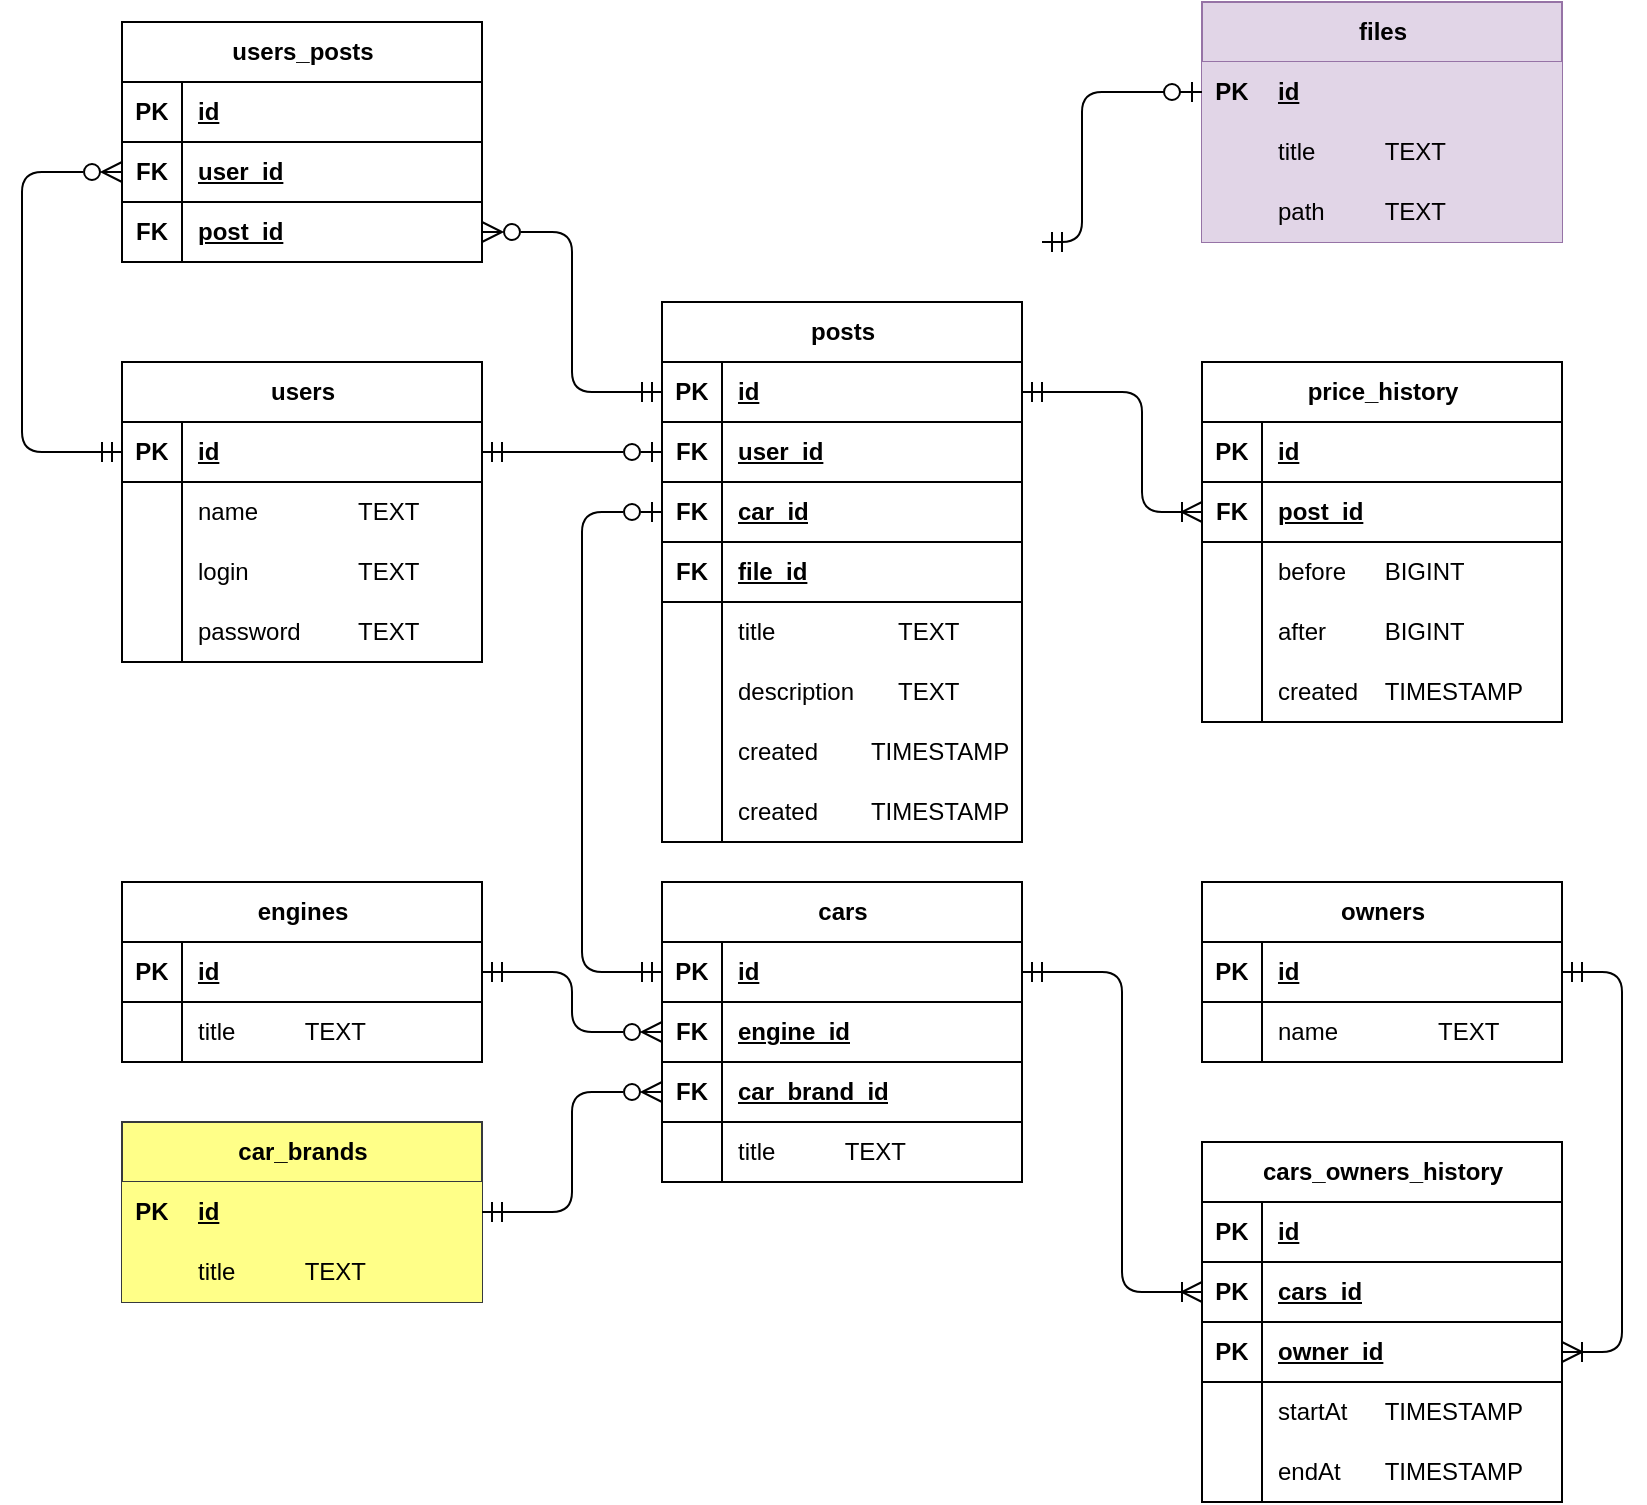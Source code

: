 <mxfile version="26.1.1">
  <diagram name="job4j_cars" id="e56a1550-8fbb-45ad-956c-1786394a9013">
    <mxGraphModel dx="1050" dy="680" grid="1" gridSize="10" guides="1" tooltips="1" connect="1" arrows="1" fold="1" page="1" pageScale="1" pageWidth="1169" pageHeight="827" background="none" math="0" shadow="0">
      <root>
        <mxCell id="0" />
        <mxCell id="1" parent="0" />
        <mxCell id="IY573kv2HtH2P7EDFZgh-59" value="users" style="shape=table;startSize=30;container=1;collapsible=1;childLayout=tableLayout;fixedRows=1;rowLines=0;fontStyle=1;align=center;resizeLast=1;html=1;" parent="1" vertex="1">
          <mxGeometry x="230" y="200" width="180" height="150" as="geometry" />
        </mxCell>
        <mxCell id="IY573kv2HtH2P7EDFZgh-60" value="" style="shape=tableRow;horizontal=0;startSize=0;swimlaneHead=0;swimlaneBody=0;fillColor=none;collapsible=0;dropTarget=0;points=[[0,0.5],[1,0.5]];portConstraint=eastwest;top=0;left=0;right=0;bottom=1;" parent="IY573kv2HtH2P7EDFZgh-59" vertex="1">
          <mxGeometry y="30" width="180" height="30" as="geometry" />
        </mxCell>
        <mxCell id="IY573kv2HtH2P7EDFZgh-61" value="PK" style="shape=partialRectangle;connectable=0;fillColor=none;top=0;left=0;bottom=0;right=0;fontStyle=1;overflow=hidden;whiteSpace=wrap;html=1;" parent="IY573kv2HtH2P7EDFZgh-60" vertex="1">
          <mxGeometry width="30" height="30" as="geometry">
            <mxRectangle width="30" height="30" as="alternateBounds" />
          </mxGeometry>
        </mxCell>
        <mxCell id="IY573kv2HtH2P7EDFZgh-62" value="id" style="shape=partialRectangle;connectable=0;fillColor=none;top=0;left=0;bottom=0;right=0;align=left;spacingLeft=6;fontStyle=5;overflow=hidden;whiteSpace=wrap;html=1;" parent="IY573kv2HtH2P7EDFZgh-60" vertex="1">
          <mxGeometry x="30" width="150" height="30" as="geometry">
            <mxRectangle width="150" height="30" as="alternateBounds" />
          </mxGeometry>
        </mxCell>
        <mxCell id="IY573kv2HtH2P7EDFZgh-63" value="" style="shape=tableRow;horizontal=0;startSize=0;swimlaneHead=0;swimlaneBody=0;fillColor=none;collapsible=0;dropTarget=0;points=[[0,0.5],[1,0.5]];portConstraint=eastwest;top=0;left=0;right=0;bottom=0;" parent="IY573kv2HtH2P7EDFZgh-59" vertex="1">
          <mxGeometry y="60" width="180" height="30" as="geometry" />
        </mxCell>
        <mxCell id="IY573kv2HtH2P7EDFZgh-64" value="" style="shape=partialRectangle;connectable=0;fillColor=none;top=0;left=0;bottom=0;right=0;editable=1;overflow=hidden;whiteSpace=wrap;html=1;" parent="IY573kv2HtH2P7EDFZgh-63" vertex="1">
          <mxGeometry width="30" height="30" as="geometry">
            <mxRectangle width="30" height="30" as="alternateBounds" />
          </mxGeometry>
        </mxCell>
        <mxCell id="IY573kv2HtH2P7EDFZgh-65" value="name&lt;span style=&quot;white-space: pre;&quot;&gt;&#x9;&lt;span style=&quot;white-space: pre;&quot;&gt;&#x9;&lt;/span&gt;&lt;/span&gt;TEXT" style="shape=partialRectangle;connectable=0;fillColor=none;top=0;left=0;bottom=0;right=0;align=left;spacingLeft=6;overflow=hidden;whiteSpace=wrap;html=1;" parent="IY573kv2HtH2P7EDFZgh-63" vertex="1">
          <mxGeometry x="30" width="150" height="30" as="geometry">
            <mxRectangle width="150" height="30" as="alternateBounds" />
          </mxGeometry>
        </mxCell>
        <mxCell id="IY573kv2HtH2P7EDFZgh-66" value="" style="shape=tableRow;horizontal=0;startSize=0;swimlaneHead=0;swimlaneBody=0;fillColor=none;collapsible=0;dropTarget=0;points=[[0,0.5],[1,0.5]];portConstraint=eastwest;top=0;left=0;right=0;bottom=0;" parent="IY573kv2HtH2P7EDFZgh-59" vertex="1">
          <mxGeometry y="90" width="180" height="30" as="geometry" />
        </mxCell>
        <mxCell id="IY573kv2HtH2P7EDFZgh-67" value="" style="shape=partialRectangle;connectable=0;fillColor=none;top=0;left=0;bottom=0;right=0;editable=1;overflow=hidden;whiteSpace=wrap;html=1;" parent="IY573kv2HtH2P7EDFZgh-66" vertex="1">
          <mxGeometry width="30" height="30" as="geometry">
            <mxRectangle width="30" height="30" as="alternateBounds" />
          </mxGeometry>
        </mxCell>
        <mxCell id="IY573kv2HtH2P7EDFZgh-68" value="login&lt;span style=&quot;white-space: pre;&quot;&gt;&#x9;&lt;span style=&quot;white-space: pre;&quot;&gt;&#x9;&lt;/span&gt;&lt;/span&gt;TEXT" style="shape=partialRectangle;connectable=0;fillColor=none;top=0;left=0;bottom=0;right=0;align=left;spacingLeft=6;overflow=hidden;whiteSpace=wrap;html=1;" parent="IY573kv2HtH2P7EDFZgh-66" vertex="1">
          <mxGeometry x="30" width="150" height="30" as="geometry">
            <mxRectangle width="150" height="30" as="alternateBounds" />
          </mxGeometry>
        </mxCell>
        <mxCell id="IY573kv2HtH2P7EDFZgh-69" value="" style="shape=tableRow;horizontal=0;startSize=0;swimlaneHead=0;swimlaneBody=0;fillColor=none;collapsible=0;dropTarget=0;points=[[0,0.5],[1,0.5]];portConstraint=eastwest;top=0;left=0;right=0;bottom=0;" parent="IY573kv2HtH2P7EDFZgh-59" vertex="1">
          <mxGeometry y="120" width="180" height="30" as="geometry" />
        </mxCell>
        <mxCell id="IY573kv2HtH2P7EDFZgh-70" value="" style="shape=partialRectangle;connectable=0;fillColor=none;top=0;left=0;bottom=0;right=0;editable=1;overflow=hidden;whiteSpace=wrap;html=1;" parent="IY573kv2HtH2P7EDFZgh-69" vertex="1">
          <mxGeometry width="30" height="30" as="geometry">
            <mxRectangle width="30" height="30" as="alternateBounds" />
          </mxGeometry>
        </mxCell>
        <mxCell id="IY573kv2HtH2P7EDFZgh-71" value="password&lt;span style=&quot;white-space: pre;&quot;&gt;&#x9;&lt;span style=&quot;white-space: pre;&quot;&gt;&#x9;&lt;/span&gt;&lt;/span&gt;TEXT" style="shape=partialRectangle;connectable=0;fillColor=none;top=0;left=0;bottom=0;right=0;align=left;spacingLeft=6;overflow=hidden;whiteSpace=wrap;html=1;" parent="IY573kv2HtH2P7EDFZgh-69" vertex="1">
          <mxGeometry x="30" width="150" height="30" as="geometry">
            <mxRectangle width="150" height="30" as="alternateBounds" />
          </mxGeometry>
        </mxCell>
        <mxCell id="IY573kv2HtH2P7EDFZgh-88" value="" style="edgeStyle=elbowEdgeStyle;fontSize=12;html=1;endArrow=ERzeroToOne;startArrow=ERmandOne;rounded=1;startSize=8;endSize=8;exitX=1;exitY=0.5;exitDx=0;exitDy=0;startFill=0;curved=0;endFill=0;entryX=0;entryY=0.5;entryDx=0;entryDy=0;" parent="1" source="IY573kv2HtH2P7EDFZgh-60" target="ms0drbsEbGYlD9wSfYpS-33" edge="1">
          <mxGeometry width="100" height="100" relative="1" as="geometry">
            <mxPoint x="410" y="560" as="sourcePoint" />
            <mxPoint x="490" y="280" as="targetPoint" />
          </mxGeometry>
        </mxCell>
        <mxCell id="IY573kv2HtH2P7EDFZgh-89" value="price_history" style="shape=table;startSize=30;container=1;collapsible=1;childLayout=tableLayout;fixedRows=1;rowLines=0;fontStyle=1;align=center;resizeLast=1;html=1;" parent="1" vertex="1">
          <mxGeometry x="770" y="200" width="180" height="180" as="geometry" />
        </mxCell>
        <mxCell id="IY573kv2HtH2P7EDFZgh-90" value="" style="shape=tableRow;horizontal=0;startSize=0;swimlaneHead=0;swimlaneBody=0;fillColor=none;collapsible=0;dropTarget=0;points=[[0,0.5],[1,0.5]];portConstraint=eastwest;top=0;left=0;right=0;bottom=1;" parent="IY573kv2HtH2P7EDFZgh-89" vertex="1">
          <mxGeometry y="30" width="180" height="30" as="geometry" />
        </mxCell>
        <mxCell id="IY573kv2HtH2P7EDFZgh-91" value="PK" style="shape=partialRectangle;connectable=0;fillColor=none;top=0;left=0;bottom=0;right=0;fontStyle=1;overflow=hidden;whiteSpace=wrap;html=1;" parent="IY573kv2HtH2P7EDFZgh-90" vertex="1">
          <mxGeometry width="30" height="30" as="geometry">
            <mxRectangle width="30" height="30" as="alternateBounds" />
          </mxGeometry>
        </mxCell>
        <mxCell id="IY573kv2HtH2P7EDFZgh-92" value="id" style="shape=partialRectangle;connectable=0;fillColor=none;top=0;left=0;bottom=0;right=0;align=left;spacingLeft=6;fontStyle=5;overflow=hidden;whiteSpace=wrap;html=1;" parent="IY573kv2HtH2P7EDFZgh-90" vertex="1">
          <mxGeometry x="30" width="150" height="30" as="geometry">
            <mxRectangle width="150" height="30" as="alternateBounds" />
          </mxGeometry>
        </mxCell>
        <mxCell id="IY573kv2HtH2P7EDFZgh-102" value="" style="shape=tableRow;horizontal=0;startSize=0;swimlaneHead=0;swimlaneBody=0;fillColor=none;collapsible=0;dropTarget=0;points=[[0,0.5],[1,0.5]];portConstraint=eastwest;top=0;left=0;right=0;bottom=1;" parent="IY573kv2HtH2P7EDFZgh-89" vertex="1">
          <mxGeometry y="60" width="180" height="30" as="geometry" />
        </mxCell>
        <mxCell id="IY573kv2HtH2P7EDFZgh-103" value="FK" style="shape=partialRectangle;connectable=0;fillColor=none;top=0;left=0;bottom=0;right=0;fontStyle=1;overflow=hidden;whiteSpace=wrap;html=1;" parent="IY573kv2HtH2P7EDFZgh-102" vertex="1">
          <mxGeometry width="30" height="30" as="geometry">
            <mxRectangle width="30" height="30" as="alternateBounds" />
          </mxGeometry>
        </mxCell>
        <mxCell id="IY573kv2HtH2P7EDFZgh-104" value="post_id" style="shape=partialRectangle;connectable=0;fillColor=none;top=0;left=0;bottom=0;right=0;align=left;spacingLeft=6;fontStyle=5;overflow=hidden;whiteSpace=wrap;html=1;" parent="IY573kv2HtH2P7EDFZgh-102" vertex="1">
          <mxGeometry x="30" width="150" height="30" as="geometry">
            <mxRectangle width="150" height="30" as="alternateBounds" />
          </mxGeometry>
        </mxCell>
        <mxCell id="IY573kv2HtH2P7EDFZgh-93" value="" style="shape=tableRow;horizontal=0;startSize=0;swimlaneHead=0;swimlaneBody=0;fillColor=none;collapsible=0;dropTarget=0;points=[[0,0.5],[1,0.5]];portConstraint=eastwest;top=0;left=0;right=0;bottom=0;" parent="IY573kv2HtH2P7EDFZgh-89" vertex="1">
          <mxGeometry y="90" width="180" height="30" as="geometry" />
        </mxCell>
        <mxCell id="IY573kv2HtH2P7EDFZgh-94" value="" style="shape=partialRectangle;connectable=0;fillColor=none;top=0;left=0;bottom=0;right=0;editable=1;overflow=hidden;whiteSpace=wrap;html=1;" parent="IY573kv2HtH2P7EDFZgh-93" vertex="1">
          <mxGeometry width="30" height="30" as="geometry">
            <mxRectangle width="30" height="30" as="alternateBounds" />
          </mxGeometry>
        </mxCell>
        <mxCell id="IY573kv2HtH2P7EDFZgh-95" value="before &lt;span style=&quot;white-space: pre;&quot;&gt;&#x9;&lt;/span&gt;BIGINT" style="shape=partialRectangle;connectable=0;fillColor=none;top=0;left=0;bottom=0;right=0;align=left;spacingLeft=6;overflow=hidden;whiteSpace=wrap;html=1;" parent="IY573kv2HtH2P7EDFZgh-93" vertex="1">
          <mxGeometry x="30" width="150" height="30" as="geometry">
            <mxRectangle width="150" height="30" as="alternateBounds" />
          </mxGeometry>
        </mxCell>
        <mxCell id="IY573kv2HtH2P7EDFZgh-96" value="" style="shape=tableRow;horizontal=0;startSize=0;swimlaneHead=0;swimlaneBody=0;fillColor=none;collapsible=0;dropTarget=0;points=[[0,0.5],[1,0.5]];portConstraint=eastwest;top=0;left=0;right=0;bottom=0;" parent="IY573kv2HtH2P7EDFZgh-89" vertex="1">
          <mxGeometry y="120" width="180" height="30" as="geometry" />
        </mxCell>
        <mxCell id="IY573kv2HtH2P7EDFZgh-97" value="" style="shape=partialRectangle;connectable=0;fillColor=none;top=0;left=0;bottom=0;right=0;editable=1;overflow=hidden;whiteSpace=wrap;html=1;" parent="IY573kv2HtH2P7EDFZgh-96" vertex="1">
          <mxGeometry width="30" height="30" as="geometry">
            <mxRectangle width="30" height="30" as="alternateBounds" />
          </mxGeometry>
        </mxCell>
        <mxCell id="IY573kv2HtH2P7EDFZgh-98" value="after &lt;span style=&quot;white-space: pre;&quot;&gt;&#x9;&lt;/span&gt;BIGINT" style="shape=partialRectangle;connectable=0;fillColor=none;top=0;left=0;bottom=0;right=0;align=left;spacingLeft=6;overflow=hidden;whiteSpace=wrap;html=1;" parent="IY573kv2HtH2P7EDFZgh-96" vertex="1">
          <mxGeometry x="30" width="150" height="30" as="geometry">
            <mxRectangle width="150" height="30" as="alternateBounds" />
          </mxGeometry>
        </mxCell>
        <mxCell id="IY573kv2HtH2P7EDFZgh-99" value="" style="shape=tableRow;horizontal=0;startSize=0;swimlaneHead=0;swimlaneBody=0;fillColor=none;collapsible=0;dropTarget=0;points=[[0,0.5],[1,0.5]];portConstraint=eastwest;top=0;left=0;right=0;bottom=0;" parent="IY573kv2HtH2P7EDFZgh-89" vertex="1">
          <mxGeometry y="150" width="180" height="30" as="geometry" />
        </mxCell>
        <mxCell id="IY573kv2HtH2P7EDFZgh-100" value="" style="shape=partialRectangle;connectable=0;fillColor=none;top=0;left=0;bottom=0;right=0;editable=1;overflow=hidden;whiteSpace=wrap;html=1;" parent="IY573kv2HtH2P7EDFZgh-99" vertex="1">
          <mxGeometry width="30" height="30" as="geometry">
            <mxRectangle width="30" height="30" as="alternateBounds" />
          </mxGeometry>
        </mxCell>
        <mxCell id="IY573kv2HtH2P7EDFZgh-101" value="created &lt;span style=&quot;white-space: pre;&quot;&gt;&#x9;&lt;/span&gt;TIMESTAMP" style="shape=partialRectangle;connectable=0;fillColor=none;top=0;left=0;bottom=0;right=0;align=left;spacingLeft=6;overflow=hidden;whiteSpace=wrap;html=1;" parent="IY573kv2HtH2P7EDFZgh-99" vertex="1">
          <mxGeometry x="30" width="150" height="30" as="geometry">
            <mxRectangle width="150" height="30" as="alternateBounds" />
          </mxGeometry>
        </mxCell>
        <mxCell id="IY573kv2HtH2P7EDFZgh-108" value="" style="edgeStyle=elbowEdgeStyle;fontSize=12;html=1;endArrow=ERoneToMany;startArrow=ERmandOne;rounded=1;startSize=8;endSize=8;entryX=0;entryY=0.5;entryDx=0;entryDy=0;curved=0;endFill=0;exitX=1;exitY=0.5;exitDx=0;exitDy=0;" parent="1" source="ms0drbsEbGYlD9wSfYpS-30" target="IY573kv2HtH2P7EDFZgh-102" edge="1">
          <mxGeometry width="100" height="100" relative="1" as="geometry">
            <mxPoint x="700" y="245" as="sourcePoint" />
            <mxPoint x="740" y="480" as="targetPoint" />
            <Array as="points">
              <mxPoint x="740" y="240" />
            </Array>
          </mxGeometry>
        </mxCell>
        <mxCell id="IY573kv2HtH2P7EDFZgh-128" value="engines" style="shape=table;startSize=30;container=1;collapsible=1;childLayout=tableLayout;fixedRows=1;rowLines=0;fontStyle=1;align=center;resizeLast=1;html=1;" parent="1" vertex="1">
          <mxGeometry x="230" y="460" width="180" height="90" as="geometry" />
        </mxCell>
        <mxCell id="IY573kv2HtH2P7EDFZgh-129" value="" style="shape=tableRow;horizontal=0;startSize=0;swimlaneHead=0;swimlaneBody=0;fillColor=none;collapsible=0;dropTarget=0;points=[[0,0.5],[1,0.5]];portConstraint=eastwest;top=0;left=0;right=0;bottom=1;" parent="IY573kv2HtH2P7EDFZgh-128" vertex="1">
          <mxGeometry y="30" width="180" height="30" as="geometry" />
        </mxCell>
        <mxCell id="IY573kv2HtH2P7EDFZgh-130" value="PK" style="shape=partialRectangle;connectable=0;fillColor=none;top=0;left=0;bottom=0;right=0;fontStyle=1;overflow=hidden;whiteSpace=wrap;html=1;" parent="IY573kv2HtH2P7EDFZgh-129" vertex="1">
          <mxGeometry width="30" height="30" as="geometry">
            <mxRectangle width="30" height="30" as="alternateBounds" />
          </mxGeometry>
        </mxCell>
        <mxCell id="IY573kv2HtH2P7EDFZgh-131" value="id" style="shape=partialRectangle;connectable=0;fillColor=none;top=0;left=0;bottom=0;right=0;align=left;spacingLeft=6;fontStyle=5;overflow=hidden;whiteSpace=wrap;html=1;" parent="IY573kv2HtH2P7EDFZgh-129" vertex="1">
          <mxGeometry x="30" width="150" height="30" as="geometry">
            <mxRectangle width="150" height="30" as="alternateBounds" />
          </mxGeometry>
        </mxCell>
        <mxCell id="IY573kv2HtH2P7EDFZgh-132" value="" style="shape=tableRow;horizontal=0;startSize=0;swimlaneHead=0;swimlaneBody=0;fillColor=none;collapsible=0;dropTarget=0;points=[[0,0.5],[1,0.5]];portConstraint=eastwest;top=0;left=0;right=0;bottom=0;" parent="IY573kv2HtH2P7EDFZgh-128" vertex="1">
          <mxGeometry y="60" width="180" height="30" as="geometry" />
        </mxCell>
        <mxCell id="IY573kv2HtH2P7EDFZgh-133" value="" style="shape=partialRectangle;connectable=0;fillColor=none;top=0;left=0;bottom=0;right=0;editable=1;overflow=hidden;whiteSpace=wrap;html=1;" parent="IY573kv2HtH2P7EDFZgh-132" vertex="1">
          <mxGeometry width="30" height="30" as="geometry">
            <mxRectangle width="30" height="30" as="alternateBounds" />
          </mxGeometry>
        </mxCell>
        <mxCell id="IY573kv2HtH2P7EDFZgh-134" value="title&lt;span style=&quot;white-space: pre;&quot;&gt;&#x9;&lt;/span&gt;&lt;span style=&quot;white-space: pre;&quot;&gt;&#x9;&lt;/span&gt;TEXT" style="shape=partialRectangle;connectable=0;fillColor=none;top=0;left=0;bottom=0;right=0;align=left;spacingLeft=6;overflow=hidden;whiteSpace=wrap;html=1;" parent="IY573kv2HtH2P7EDFZgh-132" vertex="1">
          <mxGeometry x="30" width="150" height="30" as="geometry">
            <mxRectangle width="150" height="30" as="alternateBounds" />
          </mxGeometry>
        </mxCell>
        <mxCell id="IY573kv2HtH2P7EDFZgh-141" value="owners" style="shape=table;startSize=30;container=1;collapsible=1;childLayout=tableLayout;fixedRows=1;rowLines=0;fontStyle=1;align=center;resizeLast=1;html=1;" parent="1" vertex="1">
          <mxGeometry x="770" y="460" width="180" height="90" as="geometry" />
        </mxCell>
        <mxCell id="IY573kv2HtH2P7EDFZgh-142" value="" style="shape=tableRow;horizontal=0;startSize=0;swimlaneHead=0;swimlaneBody=0;fillColor=none;collapsible=0;dropTarget=0;points=[[0,0.5],[1,0.5]];portConstraint=eastwest;top=0;left=0;right=0;bottom=1;" parent="IY573kv2HtH2P7EDFZgh-141" vertex="1">
          <mxGeometry y="30" width="180" height="30" as="geometry" />
        </mxCell>
        <mxCell id="IY573kv2HtH2P7EDFZgh-143" value="PK" style="shape=partialRectangle;connectable=0;fillColor=none;top=0;left=0;bottom=0;right=0;fontStyle=1;overflow=hidden;whiteSpace=wrap;html=1;" parent="IY573kv2HtH2P7EDFZgh-142" vertex="1">
          <mxGeometry width="30" height="30" as="geometry">
            <mxRectangle width="30" height="30" as="alternateBounds" />
          </mxGeometry>
        </mxCell>
        <mxCell id="IY573kv2HtH2P7EDFZgh-144" value="id" style="shape=partialRectangle;connectable=0;fillColor=none;top=0;left=0;bottom=0;right=0;align=left;spacingLeft=6;fontStyle=5;overflow=hidden;whiteSpace=wrap;html=1;" parent="IY573kv2HtH2P7EDFZgh-142" vertex="1">
          <mxGeometry x="30" width="150" height="30" as="geometry">
            <mxRectangle width="150" height="30" as="alternateBounds" />
          </mxGeometry>
        </mxCell>
        <mxCell id="IY573kv2HtH2P7EDFZgh-145" value="" style="shape=tableRow;horizontal=0;startSize=0;swimlaneHead=0;swimlaneBody=0;fillColor=none;collapsible=0;dropTarget=0;points=[[0,0.5],[1,0.5]];portConstraint=eastwest;top=0;left=0;right=0;bottom=0;" parent="IY573kv2HtH2P7EDFZgh-141" vertex="1">
          <mxGeometry y="60" width="180" height="30" as="geometry" />
        </mxCell>
        <mxCell id="IY573kv2HtH2P7EDFZgh-146" value="" style="shape=partialRectangle;connectable=0;fillColor=none;top=0;left=0;bottom=0;right=0;editable=1;overflow=hidden;whiteSpace=wrap;html=1;" parent="IY573kv2HtH2P7EDFZgh-145" vertex="1">
          <mxGeometry width="30" height="30" as="geometry">
            <mxRectangle width="30" height="30" as="alternateBounds" />
          </mxGeometry>
        </mxCell>
        <mxCell id="IY573kv2HtH2P7EDFZgh-147" value="name&lt;span style=&quot;white-space: pre;&quot;&gt;&#x9;&lt;/span&gt;&lt;span style=&quot;white-space: pre;&quot;&gt;&#x9;&lt;/span&gt;TEXT" style="shape=partialRectangle;connectable=0;fillColor=none;top=0;left=0;bottom=0;right=0;align=left;spacingLeft=6;overflow=hidden;whiteSpace=wrap;html=1;" parent="IY573kv2HtH2P7EDFZgh-145" vertex="1">
          <mxGeometry x="30" width="150" height="30" as="geometry">
            <mxRectangle width="150" height="30" as="alternateBounds" />
          </mxGeometry>
        </mxCell>
        <mxCell id="IY573kv2HtH2P7EDFZgh-164" value="files" style="shape=table;startSize=30;container=1;collapsible=1;childLayout=tableLayout;fixedRows=1;rowLines=0;fontStyle=1;align=center;resizeLast=1;html=1;fillColor=#e1d5e7;strokeColor=#9673a6;" parent="1" vertex="1">
          <mxGeometry x="770" y="20" width="180" height="120" as="geometry" />
        </mxCell>
        <mxCell id="IY573kv2HtH2P7EDFZgh-165" value="" style="shape=tableRow;horizontal=0;startSize=0;swimlaneHead=0;swimlaneBody=0;fillColor=#e1d5e7;collapsible=0;dropTarget=0;points=[[0,0.5],[1,0.5]];portConstraint=eastwest;top=0;left=0;right=0;bottom=1;strokeColor=#9673a6;" parent="IY573kv2HtH2P7EDFZgh-164" vertex="1">
          <mxGeometry y="30" width="180" height="30" as="geometry" />
        </mxCell>
        <mxCell id="IY573kv2HtH2P7EDFZgh-166" value="PK" style="shape=partialRectangle;connectable=0;fillColor=#e1d5e7;top=0;left=0;bottom=0;right=0;fontStyle=1;overflow=hidden;whiteSpace=wrap;html=1;strokeColor=#9673a6;" parent="IY573kv2HtH2P7EDFZgh-165" vertex="1">
          <mxGeometry width="30" height="30" as="geometry">
            <mxRectangle width="30" height="30" as="alternateBounds" />
          </mxGeometry>
        </mxCell>
        <mxCell id="IY573kv2HtH2P7EDFZgh-167" value="id" style="shape=partialRectangle;connectable=0;fillColor=#e1d5e7;top=0;left=0;bottom=0;right=0;align=left;spacingLeft=6;fontStyle=5;overflow=hidden;whiteSpace=wrap;html=1;strokeColor=#9673a6;" parent="IY573kv2HtH2P7EDFZgh-165" vertex="1">
          <mxGeometry x="30" width="150" height="30" as="geometry">
            <mxRectangle width="150" height="30" as="alternateBounds" />
          </mxGeometry>
        </mxCell>
        <mxCell id="IY573kv2HtH2P7EDFZgh-168" value="" style="shape=tableRow;horizontal=0;startSize=0;swimlaneHead=0;swimlaneBody=0;fillColor=#e1d5e7;collapsible=0;dropTarget=0;points=[[0,0.5],[1,0.5]];portConstraint=eastwest;top=0;left=0;right=0;bottom=0;strokeColor=#9673a6;" parent="IY573kv2HtH2P7EDFZgh-164" vertex="1">
          <mxGeometry y="60" width="180" height="30" as="geometry" />
        </mxCell>
        <mxCell id="IY573kv2HtH2P7EDFZgh-169" value="" style="shape=partialRectangle;connectable=0;fillColor=#e1d5e7;top=0;left=0;bottom=0;right=0;editable=1;overflow=hidden;whiteSpace=wrap;html=1;strokeColor=#9673a6;" parent="IY573kv2HtH2P7EDFZgh-168" vertex="1">
          <mxGeometry width="30" height="30" as="geometry">
            <mxRectangle width="30" height="30" as="alternateBounds" />
          </mxGeometry>
        </mxCell>
        <mxCell id="IY573kv2HtH2P7EDFZgh-170" value="title&amp;nbsp;&lt;span style=&quot;white-space: pre;&quot;&gt;&#x9;&lt;/span&gt;&lt;span style=&quot;white-space: pre;&quot;&gt;&#x9;&lt;/span&gt;TEXT" style="shape=partialRectangle;connectable=0;fillColor=#e1d5e7;top=0;left=0;bottom=0;right=0;align=left;spacingLeft=6;overflow=hidden;whiteSpace=wrap;html=1;strokeColor=#9673a6;" parent="IY573kv2HtH2P7EDFZgh-168" vertex="1">
          <mxGeometry x="30" width="150" height="30" as="geometry">
            <mxRectangle width="150" height="30" as="alternateBounds" />
          </mxGeometry>
        </mxCell>
        <mxCell id="IY573kv2HtH2P7EDFZgh-171" value="" style="shape=tableRow;horizontal=0;startSize=0;swimlaneHead=0;swimlaneBody=0;fillColor=#e1d5e7;collapsible=0;dropTarget=0;points=[[0,0.5],[1,0.5]];portConstraint=eastwest;top=0;left=0;right=0;bottom=0;strokeColor=#9673a6;" parent="IY573kv2HtH2P7EDFZgh-164" vertex="1">
          <mxGeometry y="90" width="180" height="30" as="geometry" />
        </mxCell>
        <mxCell id="IY573kv2HtH2P7EDFZgh-172" value="" style="shape=partialRectangle;connectable=0;fillColor=#e1d5e7;top=0;left=0;bottom=0;right=0;editable=1;overflow=hidden;whiteSpace=wrap;html=1;strokeColor=#9673a6;" parent="IY573kv2HtH2P7EDFZgh-171" vertex="1">
          <mxGeometry width="30" height="30" as="geometry">
            <mxRectangle width="30" height="30" as="alternateBounds" />
          </mxGeometry>
        </mxCell>
        <mxCell id="IY573kv2HtH2P7EDFZgh-173" value="path&lt;span style=&quot;white-space: pre;&quot;&gt;&#x9;&lt;/span&gt;&amp;nbsp; &amp;nbsp;&amp;nbsp;&lt;span style=&quot;white-space: pre;&quot;&gt;&#x9;&lt;/span&gt;TEXT" style="shape=partialRectangle;connectable=0;fillColor=#e1d5e7;top=0;left=0;bottom=0;right=0;align=left;spacingLeft=6;overflow=hidden;whiteSpace=wrap;html=1;strokeColor=#9673a6;" parent="IY573kv2HtH2P7EDFZgh-171" vertex="1">
          <mxGeometry x="30" width="150" height="30" as="geometry">
            <mxRectangle width="150" height="30" as="alternateBounds" />
          </mxGeometry>
        </mxCell>
        <mxCell id="IY573kv2HtH2P7EDFZgh-219" value="" style="edgeStyle=elbowEdgeStyle;fontSize=12;html=1;endArrow=ERzeroToMany;startArrow=ERmandOne;rounded=1;startSize=8;endSize=8;exitX=1;exitY=0.5;exitDx=0;exitDy=0;startFill=0;endFill=0;curved=0;entryX=0;entryY=0.5;entryDx=0;entryDy=0;" parent="1" source="IY573kv2HtH2P7EDFZgh-129" target="ms0drbsEbGYlD9wSfYpS-24" edge="1">
          <mxGeometry width="100" height="100" relative="1" as="geometry">
            <mxPoint x="390" y="610" as="sourcePoint" />
            <mxPoint x="490" y="535" as="targetPoint" />
          </mxGeometry>
        </mxCell>
        <mxCell id="IY573kv2HtH2P7EDFZgh-221" value="" style="edgeStyle=elbowEdgeStyle;fontSize=12;html=1;endArrow=ERzeroToOne;endFill=0;startArrow=ERmandOne;rounded=1;startSize=8;endSize=8;curved=0;startFill=0;entryX=0;entryY=0.5;entryDx=0;entryDy=0;exitX=0;exitY=0.5;exitDx=0;exitDy=0;" parent="1" source="ms0drbsEbGYlD9wSfYpS-21" target="ms0drbsEbGYlD9wSfYpS-36" edge="1">
          <mxGeometry width="100" height="100" relative="1" as="geometry">
            <mxPoint x="480" y="505" as="sourcePoint" />
            <mxPoint x="490" y="300" as="targetPoint" />
            <Array as="points">
              <mxPoint x="460" y="430" />
            </Array>
          </mxGeometry>
        </mxCell>
        <mxCell id="IY573kv2HtH2P7EDFZgh-222" value="users_posts" style="shape=table;startSize=30;container=1;collapsible=1;childLayout=tableLayout;fixedRows=1;rowLines=0;fontStyle=1;align=center;resizeLast=1;html=1;" parent="1" vertex="1">
          <mxGeometry x="230" y="30" width="180" height="120" as="geometry" />
        </mxCell>
        <mxCell id="IY573kv2HtH2P7EDFZgh-223" value="" style="shape=tableRow;horizontal=0;startSize=0;swimlaneHead=0;swimlaneBody=0;fillColor=none;collapsible=0;dropTarget=0;points=[[0,0.5],[1,0.5]];portConstraint=eastwest;top=0;left=0;right=0;bottom=1;" parent="IY573kv2HtH2P7EDFZgh-222" vertex="1">
          <mxGeometry y="30" width="180" height="30" as="geometry" />
        </mxCell>
        <mxCell id="IY573kv2HtH2P7EDFZgh-224" value="PK" style="shape=partialRectangle;connectable=0;fillColor=none;top=0;left=0;bottom=0;right=0;fontStyle=1;overflow=hidden;whiteSpace=wrap;html=1;" parent="IY573kv2HtH2P7EDFZgh-223" vertex="1">
          <mxGeometry width="30" height="30" as="geometry">
            <mxRectangle width="30" height="30" as="alternateBounds" />
          </mxGeometry>
        </mxCell>
        <mxCell id="IY573kv2HtH2P7EDFZgh-225" value="id" style="shape=partialRectangle;connectable=0;fillColor=none;top=0;left=0;bottom=0;right=0;align=left;spacingLeft=6;fontStyle=5;overflow=hidden;whiteSpace=wrap;html=1;" parent="IY573kv2HtH2P7EDFZgh-223" vertex="1">
          <mxGeometry x="30" width="150" height="30" as="geometry">
            <mxRectangle width="150" height="30" as="alternateBounds" />
          </mxGeometry>
        </mxCell>
        <mxCell id="IY573kv2HtH2P7EDFZgh-235" value="" style="shape=tableRow;horizontal=0;startSize=0;swimlaneHead=0;swimlaneBody=0;fillColor=none;collapsible=0;dropTarget=0;points=[[0,0.5],[1,0.5]];portConstraint=eastwest;top=0;left=0;right=0;bottom=1;" parent="IY573kv2HtH2P7EDFZgh-222" vertex="1">
          <mxGeometry y="60" width="180" height="30" as="geometry" />
        </mxCell>
        <mxCell id="IY573kv2HtH2P7EDFZgh-236" value="FK" style="shape=partialRectangle;connectable=0;fillColor=none;top=0;left=0;bottom=0;right=0;fontStyle=1;overflow=hidden;whiteSpace=wrap;html=1;" parent="IY573kv2HtH2P7EDFZgh-235" vertex="1">
          <mxGeometry width="30" height="30" as="geometry">
            <mxRectangle width="30" height="30" as="alternateBounds" />
          </mxGeometry>
        </mxCell>
        <mxCell id="IY573kv2HtH2P7EDFZgh-237" value="user_id" style="shape=partialRectangle;connectable=0;fillColor=none;top=0;left=0;bottom=0;right=0;align=left;spacingLeft=6;fontStyle=5;overflow=hidden;whiteSpace=wrap;html=1;" parent="IY573kv2HtH2P7EDFZgh-235" vertex="1">
          <mxGeometry x="30" width="150" height="30" as="geometry">
            <mxRectangle width="150" height="30" as="alternateBounds" />
          </mxGeometry>
        </mxCell>
        <mxCell id="IY573kv2HtH2P7EDFZgh-238" value="" style="shape=tableRow;horizontal=0;startSize=0;swimlaneHead=0;swimlaneBody=0;fillColor=none;collapsible=0;dropTarget=0;points=[[0,0.5],[1,0.5]];portConstraint=eastwest;top=0;left=0;right=0;bottom=1;" parent="IY573kv2HtH2P7EDFZgh-222" vertex="1">
          <mxGeometry y="90" width="180" height="30" as="geometry" />
        </mxCell>
        <mxCell id="IY573kv2HtH2P7EDFZgh-239" value="FK" style="shape=partialRectangle;connectable=0;fillColor=none;top=0;left=0;bottom=0;right=0;fontStyle=1;overflow=hidden;whiteSpace=wrap;html=1;" parent="IY573kv2HtH2P7EDFZgh-238" vertex="1">
          <mxGeometry width="30" height="30" as="geometry">
            <mxRectangle width="30" height="30" as="alternateBounds" />
          </mxGeometry>
        </mxCell>
        <mxCell id="IY573kv2HtH2P7EDFZgh-240" value="post_id" style="shape=partialRectangle;connectable=0;fillColor=none;top=0;left=0;bottom=0;right=0;align=left;spacingLeft=6;fontStyle=5;overflow=hidden;whiteSpace=wrap;html=1;" parent="IY573kv2HtH2P7EDFZgh-238" vertex="1">
          <mxGeometry x="30" width="150" height="30" as="geometry">
            <mxRectangle width="150" height="30" as="alternateBounds" />
          </mxGeometry>
        </mxCell>
        <mxCell id="IY573kv2HtH2P7EDFZgh-241" value="" style="edgeStyle=elbowEdgeStyle;fontSize=12;html=1;endArrow=ERzeroToMany;endFill=0;rounded=1;startSize=8;endSize=8;entryX=0;entryY=0.5;entryDx=0;entryDy=0;exitX=0;exitY=0.5;exitDx=0;exitDy=0;curved=0;startArrow=ERmandOne;startFill=0;" parent="1" source="IY573kv2HtH2P7EDFZgh-60" target="IY573kv2HtH2P7EDFZgh-235" edge="1">
          <mxGeometry width="100" height="100" relative="1" as="geometry">
            <mxPoint x="400" y="180" as="sourcePoint" />
            <mxPoint x="250" y="60" as="targetPoint" />
            <Array as="points">
              <mxPoint x="180" y="160" />
            </Array>
          </mxGeometry>
        </mxCell>
        <mxCell id="IY573kv2HtH2P7EDFZgh-242" value="" style="edgeStyle=elbowEdgeStyle;fontSize=12;html=1;endArrow=ERzeroToMany;endFill=0;rounded=1;startSize=8;endSize=8;startArrow=ERmandOne;startFill=0;entryX=1;entryY=0.5;entryDx=0;entryDy=0;exitX=0;exitY=0.5;exitDx=0;exitDy=0;" parent="1" source="ms0drbsEbGYlD9wSfYpS-30" target="IY573kv2HtH2P7EDFZgh-238" edge="1">
          <mxGeometry width="100" height="100" relative="1" as="geometry">
            <mxPoint x="490" y="250" as="sourcePoint" />
            <mxPoint x="680" y="70" as="targetPoint" />
          </mxGeometry>
        </mxCell>
        <mxCell id="IY573kv2HtH2P7EDFZgh-254" value="cars_owners_history" style="shape=table;startSize=30;container=1;collapsible=1;childLayout=tableLayout;fixedRows=1;rowLines=0;fontStyle=1;align=center;resizeLast=1;html=1;" parent="1" vertex="1">
          <mxGeometry x="770" y="590" width="180" height="180" as="geometry" />
        </mxCell>
        <mxCell id="IY573kv2HtH2P7EDFZgh-255" value="" style="shape=tableRow;horizontal=0;startSize=0;swimlaneHead=0;swimlaneBody=0;fillColor=none;collapsible=0;dropTarget=0;points=[[0,0.5],[1,0.5]];portConstraint=eastwest;top=0;left=0;right=0;bottom=1;" parent="IY573kv2HtH2P7EDFZgh-254" vertex="1">
          <mxGeometry y="30" width="180" height="30" as="geometry" />
        </mxCell>
        <mxCell id="IY573kv2HtH2P7EDFZgh-256" value="PK" style="shape=partialRectangle;connectable=0;fillColor=none;top=0;left=0;bottom=0;right=0;fontStyle=1;overflow=hidden;whiteSpace=wrap;html=1;" parent="IY573kv2HtH2P7EDFZgh-255" vertex="1">
          <mxGeometry width="30" height="30" as="geometry">
            <mxRectangle width="30" height="30" as="alternateBounds" />
          </mxGeometry>
        </mxCell>
        <mxCell id="IY573kv2HtH2P7EDFZgh-257" value="id" style="shape=partialRectangle;connectable=0;fillColor=none;top=0;left=0;bottom=0;right=0;align=left;spacingLeft=6;fontStyle=5;overflow=hidden;whiteSpace=wrap;html=1;" parent="IY573kv2HtH2P7EDFZgh-255" vertex="1">
          <mxGeometry x="30" width="150" height="30" as="geometry">
            <mxRectangle width="150" height="30" as="alternateBounds" />
          </mxGeometry>
        </mxCell>
        <mxCell id="IY573kv2HtH2P7EDFZgh-267" value="" style="shape=tableRow;horizontal=0;startSize=0;swimlaneHead=0;swimlaneBody=0;fillColor=none;collapsible=0;dropTarget=0;points=[[0,0.5],[1,0.5]];portConstraint=eastwest;top=0;left=0;right=0;bottom=1;" parent="IY573kv2HtH2P7EDFZgh-254" vertex="1">
          <mxGeometry y="60" width="180" height="30" as="geometry" />
        </mxCell>
        <mxCell id="IY573kv2HtH2P7EDFZgh-268" value="PK" style="shape=partialRectangle;connectable=0;fillColor=none;top=0;left=0;bottom=0;right=0;fontStyle=1;overflow=hidden;whiteSpace=wrap;html=1;" parent="IY573kv2HtH2P7EDFZgh-267" vertex="1">
          <mxGeometry width="30" height="30" as="geometry">
            <mxRectangle width="30" height="30" as="alternateBounds" />
          </mxGeometry>
        </mxCell>
        <mxCell id="IY573kv2HtH2P7EDFZgh-269" value="cars_id" style="shape=partialRectangle;connectable=0;fillColor=none;top=0;left=0;bottom=0;right=0;align=left;spacingLeft=6;fontStyle=5;overflow=hidden;whiteSpace=wrap;html=1;" parent="IY573kv2HtH2P7EDFZgh-267" vertex="1">
          <mxGeometry x="30" width="150" height="30" as="geometry">
            <mxRectangle width="150" height="30" as="alternateBounds" />
          </mxGeometry>
        </mxCell>
        <mxCell id="IY573kv2HtH2P7EDFZgh-270" value="" style="shape=tableRow;horizontal=0;startSize=0;swimlaneHead=0;swimlaneBody=0;fillColor=none;collapsible=0;dropTarget=0;points=[[0,0.5],[1,0.5]];portConstraint=eastwest;top=0;left=0;right=0;bottom=1;" parent="IY573kv2HtH2P7EDFZgh-254" vertex="1">
          <mxGeometry y="90" width="180" height="30" as="geometry" />
        </mxCell>
        <mxCell id="IY573kv2HtH2P7EDFZgh-271" value="PK" style="shape=partialRectangle;connectable=0;fillColor=none;top=0;left=0;bottom=0;right=0;fontStyle=1;overflow=hidden;whiteSpace=wrap;html=1;" parent="IY573kv2HtH2P7EDFZgh-270" vertex="1">
          <mxGeometry width="30" height="30" as="geometry">
            <mxRectangle width="30" height="30" as="alternateBounds" />
          </mxGeometry>
        </mxCell>
        <mxCell id="IY573kv2HtH2P7EDFZgh-272" value="owner_id" style="shape=partialRectangle;connectable=0;fillColor=none;top=0;left=0;bottom=0;right=0;align=left;spacingLeft=6;fontStyle=5;overflow=hidden;whiteSpace=wrap;html=1;" parent="IY573kv2HtH2P7EDFZgh-270" vertex="1">
          <mxGeometry x="30" width="150" height="30" as="geometry">
            <mxRectangle width="150" height="30" as="alternateBounds" />
          </mxGeometry>
        </mxCell>
        <mxCell id="IY573kv2HtH2P7EDFZgh-258" value="" style="shape=tableRow;horizontal=0;startSize=0;swimlaneHead=0;swimlaneBody=0;fillColor=none;collapsible=0;dropTarget=0;points=[[0,0.5],[1,0.5]];portConstraint=eastwest;top=0;left=0;right=0;bottom=0;" parent="IY573kv2HtH2P7EDFZgh-254" vertex="1">
          <mxGeometry y="120" width="180" height="30" as="geometry" />
        </mxCell>
        <mxCell id="IY573kv2HtH2P7EDFZgh-259" value="" style="shape=partialRectangle;connectable=0;fillColor=none;top=0;left=0;bottom=0;right=0;editable=1;overflow=hidden;whiteSpace=wrap;html=1;" parent="IY573kv2HtH2P7EDFZgh-258" vertex="1">
          <mxGeometry width="30" height="30" as="geometry">
            <mxRectangle width="30" height="30" as="alternateBounds" />
          </mxGeometry>
        </mxCell>
        <mxCell id="IY573kv2HtH2P7EDFZgh-260" value="startAt&lt;span style=&quot;white-space: pre;&quot;&gt;&#x9;&lt;/span&gt;TIMESTAMP" style="shape=partialRectangle;connectable=0;fillColor=none;top=0;left=0;bottom=0;right=0;align=left;spacingLeft=6;overflow=hidden;whiteSpace=wrap;html=1;" parent="IY573kv2HtH2P7EDFZgh-258" vertex="1">
          <mxGeometry x="30" width="150" height="30" as="geometry">
            <mxRectangle width="150" height="30" as="alternateBounds" />
          </mxGeometry>
        </mxCell>
        <mxCell id="IY573kv2HtH2P7EDFZgh-261" value="" style="shape=tableRow;horizontal=0;startSize=0;swimlaneHead=0;swimlaneBody=0;fillColor=none;collapsible=0;dropTarget=0;points=[[0,0.5],[1,0.5]];portConstraint=eastwest;top=0;left=0;right=0;bottom=0;" parent="IY573kv2HtH2P7EDFZgh-254" vertex="1">
          <mxGeometry y="150" width="180" height="30" as="geometry" />
        </mxCell>
        <mxCell id="IY573kv2HtH2P7EDFZgh-262" value="" style="shape=partialRectangle;connectable=0;fillColor=none;top=0;left=0;bottom=0;right=0;editable=1;overflow=hidden;whiteSpace=wrap;html=1;" parent="IY573kv2HtH2P7EDFZgh-261" vertex="1">
          <mxGeometry width="30" height="30" as="geometry">
            <mxRectangle width="30" height="30" as="alternateBounds" />
          </mxGeometry>
        </mxCell>
        <mxCell id="IY573kv2HtH2P7EDFZgh-263" value="endAt&lt;span style=&quot;white-space: pre;&quot;&gt;&#x9;&lt;/span&gt;TIMESTAMP" style="shape=partialRectangle;connectable=0;fillColor=none;top=0;left=0;bottom=0;right=0;align=left;spacingLeft=6;overflow=hidden;whiteSpace=wrap;html=1;" parent="IY573kv2HtH2P7EDFZgh-261" vertex="1">
          <mxGeometry x="30" width="150" height="30" as="geometry">
            <mxRectangle width="150" height="30" as="alternateBounds" />
          </mxGeometry>
        </mxCell>
        <mxCell id="IY573kv2HtH2P7EDFZgh-273" value="" style="edgeStyle=elbowEdgeStyle;fontSize=12;html=1;endArrow=ERmandOne;endFill=0;startArrow=ERoneToMany;rounded=1;startSize=8;endSize=8;entryX=1;entryY=0.5;entryDx=0;entryDy=0;exitX=1;exitY=0.5;exitDx=0;exitDy=0;curved=0;startFill=0;" parent="1" source="IY573kv2HtH2P7EDFZgh-270" target="IY573kv2HtH2P7EDFZgh-142" edge="1">
          <mxGeometry width="100" height="100" relative="1" as="geometry">
            <mxPoint x="1070" y="700" as="sourcePoint" />
            <mxPoint x="1070" y="500" as="targetPoint" />
            <Array as="points">
              <mxPoint x="980" y="620" />
            </Array>
          </mxGeometry>
        </mxCell>
        <mxCell id="IY573kv2HtH2P7EDFZgh-274" value="" style="edgeStyle=elbowEdgeStyle;fontSize=12;html=1;endArrow=ERmandOne;endFill=0;startArrow=ERoneToMany;rounded=1;startSize=8;endSize=8;exitX=0;exitY=0.5;exitDx=0;exitDy=0;curved=0;startFill=0;entryX=1;entryY=0.5;entryDx=0;entryDy=0;" parent="1" source="IY573kv2HtH2P7EDFZgh-267" target="ms0drbsEbGYlD9wSfYpS-21" edge="1">
          <mxGeometry width="100" height="100" relative="1" as="geometry">
            <mxPoint x="700" y="710" as="sourcePoint" />
            <mxPoint x="700" y="505" as="targetPoint" />
            <Array as="points">
              <mxPoint x="730" y="605" />
            </Array>
          </mxGeometry>
        </mxCell>
        <mxCell id="ms0drbsEbGYlD9wSfYpS-1" value="car_brands" style="shape=table;startSize=30;container=1;collapsible=1;childLayout=tableLayout;fixedRows=1;rowLines=0;fontStyle=1;align=center;resizeLast=1;html=1;fillColor=#ffff88;strokeColor=#36393d;" parent="1" vertex="1">
          <mxGeometry x="230" y="580" width="180" height="90" as="geometry">
            <mxRectangle x="230" y="580" width="90" height="30" as="alternateBounds" />
          </mxGeometry>
        </mxCell>
        <mxCell id="ms0drbsEbGYlD9wSfYpS-2" value="" style="shape=tableRow;horizontal=0;startSize=0;swimlaneHead=0;swimlaneBody=0;fillColor=#ffff88;collapsible=0;dropTarget=0;points=[[0,0.5],[1,0.5]];portConstraint=eastwest;top=0;left=0;right=0;bottom=1;strokeColor=#36393d;" parent="ms0drbsEbGYlD9wSfYpS-1" vertex="1">
          <mxGeometry y="30" width="180" height="30" as="geometry" />
        </mxCell>
        <mxCell id="ms0drbsEbGYlD9wSfYpS-3" value="PK" style="shape=partialRectangle;connectable=0;fillColor=#ffff88;top=0;left=0;bottom=0;right=0;fontStyle=1;overflow=hidden;whiteSpace=wrap;html=1;strokeColor=#36393d;" parent="ms0drbsEbGYlD9wSfYpS-2" vertex="1">
          <mxGeometry width="30" height="30" as="geometry">
            <mxRectangle width="30" height="30" as="alternateBounds" />
          </mxGeometry>
        </mxCell>
        <mxCell id="ms0drbsEbGYlD9wSfYpS-4" value="id" style="shape=partialRectangle;connectable=0;fillColor=#ffff88;top=0;left=0;bottom=0;right=0;align=left;spacingLeft=6;fontStyle=5;overflow=hidden;whiteSpace=wrap;html=1;strokeColor=#36393d;" parent="ms0drbsEbGYlD9wSfYpS-2" vertex="1">
          <mxGeometry x="30" width="150" height="30" as="geometry">
            <mxRectangle width="150" height="30" as="alternateBounds" />
          </mxGeometry>
        </mxCell>
        <mxCell id="ms0drbsEbGYlD9wSfYpS-5" value="" style="shape=tableRow;horizontal=0;startSize=0;swimlaneHead=0;swimlaneBody=0;fillColor=#ffff88;collapsible=0;dropTarget=0;points=[[0,0.5],[1,0.5]];portConstraint=eastwest;top=0;left=0;right=0;bottom=0;strokeColor=#36393d;" parent="ms0drbsEbGYlD9wSfYpS-1" vertex="1">
          <mxGeometry y="60" width="180" height="30" as="geometry" />
        </mxCell>
        <mxCell id="ms0drbsEbGYlD9wSfYpS-6" value="" style="shape=partialRectangle;connectable=0;fillColor=#ffff88;top=0;left=0;bottom=0;right=0;editable=1;overflow=hidden;whiteSpace=wrap;html=1;strokeColor=#36393d;" parent="ms0drbsEbGYlD9wSfYpS-5" vertex="1">
          <mxGeometry width="30" height="30" as="geometry">
            <mxRectangle width="30" height="30" as="alternateBounds" />
          </mxGeometry>
        </mxCell>
        <mxCell id="ms0drbsEbGYlD9wSfYpS-7" value="title&lt;span style=&quot;white-space: pre;&quot;&gt;&#x9;&lt;/span&gt;&lt;span style=&quot;white-space: pre;&quot;&gt;&#x9;&lt;/span&gt;TEXT" style="shape=partialRectangle;connectable=0;fillColor=#ffff88;top=0;left=0;bottom=0;right=0;align=left;spacingLeft=6;overflow=hidden;whiteSpace=wrap;html=1;strokeColor=#36393d;" parent="ms0drbsEbGYlD9wSfYpS-5" vertex="1">
          <mxGeometry x="30" width="150" height="30" as="geometry">
            <mxRectangle width="150" height="30" as="alternateBounds" />
          </mxGeometry>
        </mxCell>
        <mxCell id="ms0drbsEbGYlD9wSfYpS-8" value="cars" style="shape=table;startSize=30;container=1;collapsible=1;childLayout=tableLayout;fixedRows=1;rowLines=0;fontStyle=1;align=center;resizeLast=1;html=1;" parent="1" vertex="1">
          <mxGeometry x="500" y="460" width="180" height="150" as="geometry" />
        </mxCell>
        <mxCell id="ms0drbsEbGYlD9wSfYpS-21" value="" style="shape=tableRow;horizontal=0;startSize=0;swimlaneHead=0;swimlaneBody=0;fillColor=none;collapsible=0;dropTarget=0;points=[[0,0.5],[1,0.5]];portConstraint=eastwest;top=0;left=0;right=0;bottom=1;" parent="ms0drbsEbGYlD9wSfYpS-8" vertex="1">
          <mxGeometry y="30" width="180" height="30" as="geometry" />
        </mxCell>
        <mxCell id="ms0drbsEbGYlD9wSfYpS-22" value="PK" style="shape=partialRectangle;connectable=0;fillColor=none;top=0;left=0;bottom=0;right=0;fontStyle=1;overflow=hidden;whiteSpace=wrap;html=1;" parent="ms0drbsEbGYlD9wSfYpS-21" vertex="1">
          <mxGeometry width="30" height="30" as="geometry">
            <mxRectangle width="30" height="30" as="alternateBounds" />
          </mxGeometry>
        </mxCell>
        <mxCell id="ms0drbsEbGYlD9wSfYpS-23" value="id" style="shape=partialRectangle;connectable=0;fillColor=none;top=0;left=0;bottom=0;right=0;align=left;spacingLeft=6;fontStyle=5;overflow=hidden;whiteSpace=wrap;html=1;" parent="ms0drbsEbGYlD9wSfYpS-21" vertex="1">
          <mxGeometry x="30" width="150" height="30" as="geometry">
            <mxRectangle width="150" height="30" as="alternateBounds" />
          </mxGeometry>
        </mxCell>
        <mxCell id="ms0drbsEbGYlD9wSfYpS-24" value="" style="shape=tableRow;horizontal=0;startSize=0;swimlaneHead=0;swimlaneBody=0;fillColor=none;collapsible=0;dropTarget=0;points=[[0,0.5],[1,0.5]];portConstraint=eastwest;top=0;left=0;right=0;bottom=1;" parent="ms0drbsEbGYlD9wSfYpS-8" vertex="1">
          <mxGeometry y="60" width="180" height="30" as="geometry" />
        </mxCell>
        <mxCell id="ms0drbsEbGYlD9wSfYpS-25" value="FK" style="shape=partialRectangle;connectable=0;fillColor=none;top=0;left=0;bottom=0;right=0;fontStyle=1;overflow=hidden;whiteSpace=wrap;html=1;" parent="ms0drbsEbGYlD9wSfYpS-24" vertex="1">
          <mxGeometry width="30" height="30" as="geometry">
            <mxRectangle width="30" height="30" as="alternateBounds" />
          </mxGeometry>
        </mxCell>
        <mxCell id="ms0drbsEbGYlD9wSfYpS-26" value="engine_id" style="shape=partialRectangle;connectable=0;fillColor=none;top=0;left=0;bottom=0;right=0;align=left;spacingLeft=6;fontStyle=5;overflow=hidden;whiteSpace=wrap;html=1;" parent="ms0drbsEbGYlD9wSfYpS-24" vertex="1">
          <mxGeometry x="30" width="150" height="30" as="geometry">
            <mxRectangle width="150" height="30" as="alternateBounds" />
          </mxGeometry>
        </mxCell>
        <mxCell id="ms0drbsEbGYlD9wSfYpS-9" value="" style="shape=tableRow;horizontal=0;startSize=0;swimlaneHead=0;swimlaneBody=0;fillColor=none;collapsible=0;dropTarget=0;points=[[0,0.5],[1,0.5]];portConstraint=eastwest;top=0;left=0;right=0;bottom=1;" parent="ms0drbsEbGYlD9wSfYpS-8" vertex="1">
          <mxGeometry y="90" width="180" height="30" as="geometry" />
        </mxCell>
        <mxCell id="ms0drbsEbGYlD9wSfYpS-10" value="FK" style="shape=partialRectangle;connectable=0;fillColor=none;top=0;left=0;bottom=0;right=0;fontStyle=1;overflow=hidden;whiteSpace=wrap;html=1;" parent="ms0drbsEbGYlD9wSfYpS-9" vertex="1">
          <mxGeometry width="30" height="30" as="geometry">
            <mxRectangle width="30" height="30" as="alternateBounds" />
          </mxGeometry>
        </mxCell>
        <mxCell id="ms0drbsEbGYlD9wSfYpS-11" value="car_brand_id" style="shape=partialRectangle;connectable=0;fillColor=none;top=0;left=0;bottom=0;right=0;align=left;spacingLeft=6;fontStyle=5;overflow=hidden;whiteSpace=wrap;html=1;" parent="ms0drbsEbGYlD9wSfYpS-9" vertex="1">
          <mxGeometry x="30" width="150" height="30" as="geometry">
            <mxRectangle width="150" height="30" as="alternateBounds" />
          </mxGeometry>
        </mxCell>
        <mxCell id="ms0drbsEbGYlD9wSfYpS-12" value="" style="shape=tableRow;horizontal=0;startSize=0;swimlaneHead=0;swimlaneBody=0;fillColor=none;collapsible=0;dropTarget=0;points=[[0,0.5],[1,0.5]];portConstraint=eastwest;top=0;left=0;right=0;bottom=0;" parent="ms0drbsEbGYlD9wSfYpS-8" vertex="1">
          <mxGeometry y="120" width="180" height="30" as="geometry" />
        </mxCell>
        <mxCell id="ms0drbsEbGYlD9wSfYpS-13" value="" style="shape=partialRectangle;connectable=0;fillColor=none;top=0;left=0;bottom=0;right=0;editable=1;overflow=hidden;whiteSpace=wrap;html=1;" parent="ms0drbsEbGYlD9wSfYpS-12" vertex="1">
          <mxGeometry width="30" height="30" as="geometry">
            <mxRectangle width="30" height="30" as="alternateBounds" />
          </mxGeometry>
        </mxCell>
        <mxCell id="ms0drbsEbGYlD9wSfYpS-14" value="title&lt;span style=&quot;white-space: pre;&quot;&gt;&#x9;&lt;/span&gt;&lt;span style=&quot;white-space: pre;&quot;&gt;&#x9;&lt;/span&gt;TEXT" style="shape=partialRectangle;connectable=0;fillColor=none;top=0;left=0;bottom=0;right=0;align=left;spacingLeft=6;overflow=hidden;whiteSpace=wrap;html=1;" parent="ms0drbsEbGYlD9wSfYpS-12" vertex="1">
          <mxGeometry x="30" width="150" height="30" as="geometry">
            <mxRectangle width="150" height="30" as="alternateBounds" />
          </mxGeometry>
        </mxCell>
        <mxCell id="GD6vw5_SfvxvULqAkNiZ-21" style="edgeStyle=none;curved=1;rounded=0;orthogonalLoop=1;jettySize=auto;html=1;entryX=0;entryY=0.5;entryDx=0;entryDy=0;fontSize=12;startSize=8;endSize=8;" parent="ms0drbsEbGYlD9wSfYpS-8" source="ms0drbsEbGYlD9wSfYpS-24" target="ms0drbsEbGYlD9wSfYpS-24" edge="1">
          <mxGeometry relative="1" as="geometry" />
        </mxCell>
        <mxCell id="ms0drbsEbGYlD9wSfYpS-27" value="" style="edgeStyle=elbowEdgeStyle;fontSize=12;html=1;endArrow=ERzeroToMany;startArrow=ERmandOne;rounded=1;startSize=8;endSize=8;entryX=0;entryY=0.5;entryDx=0;entryDy=0;exitX=1;exitY=0.5;exitDx=0;exitDy=0;startFill=0;endFill=0;curved=0;" parent="1" source="ms0drbsEbGYlD9wSfYpS-2" target="ms0drbsEbGYlD9wSfYpS-9" edge="1">
          <mxGeometry width="100" height="100" relative="1" as="geometry">
            <mxPoint x="410" y="720" as="sourcePoint" />
            <mxPoint x="500" y="750" as="targetPoint" />
          </mxGeometry>
        </mxCell>
        <mxCell id="ms0drbsEbGYlD9wSfYpS-29" value="posts" style="shape=table;startSize=30;container=1;collapsible=1;childLayout=tableLayout;fixedRows=1;rowLines=0;fontStyle=1;align=center;resizeLast=1;html=1;" parent="1" vertex="1">
          <mxGeometry x="500" y="170" width="180" height="270" as="geometry" />
        </mxCell>
        <mxCell id="ms0drbsEbGYlD9wSfYpS-30" value="" style="shape=tableRow;horizontal=0;startSize=0;swimlaneHead=0;swimlaneBody=0;fillColor=none;collapsible=0;dropTarget=0;points=[[0,0.5],[1,0.5]];portConstraint=eastwest;top=0;left=0;right=0;bottom=1;" parent="ms0drbsEbGYlD9wSfYpS-29" vertex="1">
          <mxGeometry y="30" width="180" height="30" as="geometry" />
        </mxCell>
        <mxCell id="ms0drbsEbGYlD9wSfYpS-31" value="PK" style="shape=partialRectangle;connectable=0;fillColor=none;top=0;left=0;bottom=0;right=0;fontStyle=1;overflow=hidden;whiteSpace=wrap;html=1;" parent="ms0drbsEbGYlD9wSfYpS-30" vertex="1">
          <mxGeometry width="30" height="30" as="geometry">
            <mxRectangle width="30" height="30" as="alternateBounds" />
          </mxGeometry>
        </mxCell>
        <mxCell id="ms0drbsEbGYlD9wSfYpS-32" value="id" style="shape=partialRectangle;connectable=0;fillColor=none;top=0;left=0;bottom=0;right=0;align=left;spacingLeft=6;fontStyle=5;overflow=hidden;whiteSpace=wrap;html=1;" parent="ms0drbsEbGYlD9wSfYpS-30" vertex="1">
          <mxGeometry x="30" width="150" height="30" as="geometry">
            <mxRectangle width="150" height="30" as="alternateBounds" />
          </mxGeometry>
        </mxCell>
        <mxCell id="ms0drbsEbGYlD9wSfYpS-33" value="" style="shape=tableRow;horizontal=0;startSize=0;swimlaneHead=0;swimlaneBody=0;fillColor=none;collapsible=0;dropTarget=0;points=[[0,0.5],[1,0.5]];portConstraint=eastwest;top=0;left=0;right=0;bottom=1;" parent="ms0drbsEbGYlD9wSfYpS-29" vertex="1">
          <mxGeometry y="60" width="180" height="30" as="geometry" />
        </mxCell>
        <mxCell id="ms0drbsEbGYlD9wSfYpS-34" value="FK" style="shape=partialRectangle;connectable=0;fillColor=none;top=0;left=0;bottom=0;right=0;fontStyle=1;overflow=hidden;whiteSpace=wrap;html=1;" parent="ms0drbsEbGYlD9wSfYpS-33" vertex="1">
          <mxGeometry width="30" height="30" as="geometry">
            <mxRectangle width="30" height="30" as="alternateBounds" />
          </mxGeometry>
        </mxCell>
        <mxCell id="ms0drbsEbGYlD9wSfYpS-35" value="user_id" style="shape=partialRectangle;connectable=0;fillColor=none;top=0;left=0;bottom=0;right=0;align=left;spacingLeft=6;fontStyle=5;overflow=hidden;whiteSpace=wrap;html=1;" parent="ms0drbsEbGYlD9wSfYpS-33" vertex="1">
          <mxGeometry x="30" width="150" height="30" as="geometry">
            <mxRectangle width="150" height="30" as="alternateBounds" />
          </mxGeometry>
        </mxCell>
        <mxCell id="ms0drbsEbGYlD9wSfYpS-36" value="" style="shape=tableRow;horizontal=0;startSize=0;swimlaneHead=0;swimlaneBody=0;fillColor=none;collapsible=0;dropTarget=0;points=[[0,0.5],[1,0.5]];portConstraint=eastwest;top=0;left=0;right=0;bottom=1;" parent="ms0drbsEbGYlD9wSfYpS-29" vertex="1">
          <mxGeometry y="90" width="180" height="30" as="geometry" />
        </mxCell>
        <mxCell id="ms0drbsEbGYlD9wSfYpS-37" value="FK" style="shape=partialRectangle;connectable=0;fillColor=none;top=0;left=0;bottom=0;right=0;fontStyle=1;overflow=hidden;whiteSpace=wrap;html=1;" parent="ms0drbsEbGYlD9wSfYpS-36" vertex="1">
          <mxGeometry width="30" height="30" as="geometry">
            <mxRectangle width="30" height="30" as="alternateBounds" />
          </mxGeometry>
        </mxCell>
        <mxCell id="ms0drbsEbGYlD9wSfYpS-38" value="car_id" style="shape=partialRectangle;connectable=0;fillColor=none;top=0;left=0;bottom=0;right=0;align=left;spacingLeft=6;fontStyle=5;overflow=hidden;whiteSpace=wrap;html=1;" parent="ms0drbsEbGYlD9wSfYpS-36" vertex="1">
          <mxGeometry x="30" width="150" height="30" as="geometry">
            <mxRectangle width="150" height="30" as="alternateBounds" />
          </mxGeometry>
        </mxCell>
        <mxCell id="ms0drbsEbGYlD9wSfYpS-54" value="" style="shape=tableRow;horizontal=0;startSize=0;swimlaneHead=0;swimlaneBody=0;fillColor=none;collapsible=0;dropTarget=0;points=[[0,0.5],[1,0.5]];portConstraint=eastwest;top=0;left=0;right=0;bottom=1;" parent="ms0drbsEbGYlD9wSfYpS-29" vertex="1">
          <mxGeometry y="120" width="180" height="30" as="geometry" />
        </mxCell>
        <mxCell id="ms0drbsEbGYlD9wSfYpS-55" value="FK" style="shape=partialRectangle;connectable=0;fillColor=none;top=0;left=0;bottom=0;right=0;fontStyle=1;overflow=hidden;whiteSpace=wrap;html=1;" parent="ms0drbsEbGYlD9wSfYpS-54" vertex="1">
          <mxGeometry width="30" height="30" as="geometry">
            <mxRectangle width="30" height="30" as="alternateBounds" />
          </mxGeometry>
        </mxCell>
        <mxCell id="ms0drbsEbGYlD9wSfYpS-56" value="file_id" style="shape=partialRectangle;connectable=0;fillColor=none;top=0;left=0;bottom=0;right=0;align=left;spacingLeft=6;fontStyle=5;overflow=hidden;whiteSpace=wrap;html=1;" parent="ms0drbsEbGYlD9wSfYpS-54" vertex="1">
          <mxGeometry x="30" width="150" height="30" as="geometry">
            <mxRectangle width="150" height="30" as="alternateBounds" />
          </mxGeometry>
        </mxCell>
        <mxCell id="ms0drbsEbGYlD9wSfYpS-39" value="" style="shape=tableRow;horizontal=0;startSize=0;swimlaneHead=0;swimlaneBody=0;fillColor=none;collapsible=0;dropTarget=0;points=[[0,0.5],[1,0.5]];portConstraint=eastwest;top=0;left=0;right=0;bottom=0;" parent="ms0drbsEbGYlD9wSfYpS-29" vertex="1">
          <mxGeometry y="150" width="180" height="30" as="geometry" />
        </mxCell>
        <mxCell id="ms0drbsEbGYlD9wSfYpS-40" value="" style="shape=partialRectangle;connectable=0;fillColor=none;top=0;left=0;bottom=0;right=0;editable=1;overflow=hidden;whiteSpace=wrap;html=1;" parent="ms0drbsEbGYlD9wSfYpS-39" vertex="1">
          <mxGeometry width="30" height="30" as="geometry">
            <mxRectangle width="30" height="30" as="alternateBounds" />
          </mxGeometry>
        </mxCell>
        <mxCell id="ms0drbsEbGYlD9wSfYpS-41" value="title&amp;nbsp;&lt;span style=&quot;white-space: pre;&quot;&gt;&#x9;&lt;/span&gt;&lt;span style=&quot;white-space: pre;&quot;&gt;&#x9;&lt;span style=&quot;white-space: pre;&quot;&gt;&#x9;&lt;/span&gt;&lt;/span&gt;TEXT" style="shape=partialRectangle;connectable=0;fillColor=none;top=0;left=0;bottom=0;right=0;align=left;spacingLeft=6;overflow=hidden;whiteSpace=wrap;html=1;" parent="ms0drbsEbGYlD9wSfYpS-39" vertex="1">
          <mxGeometry x="30" width="150" height="30" as="geometry">
            <mxRectangle width="150" height="30" as="alternateBounds" />
          </mxGeometry>
        </mxCell>
        <mxCell id="ms0drbsEbGYlD9wSfYpS-42" value="" style="shape=tableRow;horizontal=0;startSize=0;swimlaneHead=0;swimlaneBody=0;fillColor=none;collapsible=0;dropTarget=0;points=[[0,0.5],[1,0.5]];portConstraint=eastwest;top=0;left=0;right=0;bottom=0;" parent="ms0drbsEbGYlD9wSfYpS-29" vertex="1">
          <mxGeometry y="180" width="180" height="30" as="geometry" />
        </mxCell>
        <mxCell id="ms0drbsEbGYlD9wSfYpS-43" value="" style="shape=partialRectangle;connectable=0;fillColor=none;top=0;left=0;bottom=0;right=0;editable=1;overflow=hidden;whiteSpace=wrap;html=1;" parent="ms0drbsEbGYlD9wSfYpS-42" vertex="1">
          <mxGeometry width="30" height="30" as="geometry">
            <mxRectangle width="30" height="30" as="alternateBounds" />
          </mxGeometry>
        </mxCell>
        <mxCell id="ms0drbsEbGYlD9wSfYpS-44" value="description&amp;nbsp; &amp;nbsp;&amp;nbsp;&lt;span style=&quot;white-space: pre;&quot;&gt;&#x9;&lt;/span&gt;TEXT" style="shape=partialRectangle;connectable=0;fillColor=none;top=0;left=0;bottom=0;right=0;align=left;spacingLeft=6;overflow=hidden;whiteSpace=wrap;html=1;" parent="ms0drbsEbGYlD9wSfYpS-42" vertex="1">
          <mxGeometry x="30" width="150" height="30" as="geometry">
            <mxRectangle width="150" height="30" as="alternateBounds" />
          </mxGeometry>
        </mxCell>
        <mxCell id="ms0drbsEbGYlD9wSfYpS-45" value="" style="shape=tableRow;horizontal=0;startSize=0;swimlaneHead=0;swimlaneBody=0;fillColor=none;collapsible=0;dropTarget=0;points=[[0,0.5],[1,0.5]];portConstraint=eastwest;top=0;left=0;right=0;bottom=0;" parent="ms0drbsEbGYlD9wSfYpS-29" vertex="1">
          <mxGeometry y="210" width="180" height="30" as="geometry" />
        </mxCell>
        <mxCell id="ms0drbsEbGYlD9wSfYpS-46" value="" style="shape=partialRectangle;connectable=0;fillColor=none;top=0;left=0;bottom=0;right=0;editable=1;overflow=hidden;whiteSpace=wrap;html=1;" parent="ms0drbsEbGYlD9wSfYpS-45" vertex="1">
          <mxGeometry width="30" height="30" as="geometry">
            <mxRectangle width="30" height="30" as="alternateBounds" />
          </mxGeometry>
        </mxCell>
        <mxCell id="ms0drbsEbGYlD9wSfYpS-47" value="created&amp;nbsp; &amp;nbsp; &amp;nbsp; &amp;nbsp; TIMESTAMP" style="shape=partialRectangle;connectable=0;fillColor=none;top=0;left=0;bottom=0;right=0;align=left;spacingLeft=6;overflow=hidden;whiteSpace=wrap;html=1;" parent="ms0drbsEbGYlD9wSfYpS-45" vertex="1">
          <mxGeometry x="30" width="150" height="30" as="geometry">
            <mxRectangle width="150" height="30" as="alternateBounds" />
          </mxGeometry>
        </mxCell>
        <mxCell id="ms0drbsEbGYlD9wSfYpS-51" value="" style="shape=tableRow;horizontal=0;startSize=0;swimlaneHead=0;swimlaneBody=0;fillColor=none;collapsible=0;dropTarget=0;points=[[0,0.5],[1,0.5]];portConstraint=eastwest;top=0;left=0;right=0;bottom=0;" parent="ms0drbsEbGYlD9wSfYpS-29" vertex="1">
          <mxGeometry y="240" width="180" height="30" as="geometry" />
        </mxCell>
        <mxCell id="ms0drbsEbGYlD9wSfYpS-52" value="" style="shape=partialRectangle;connectable=0;fillColor=none;top=0;left=0;bottom=0;right=0;editable=1;overflow=hidden;whiteSpace=wrap;html=1;" parent="ms0drbsEbGYlD9wSfYpS-51" vertex="1">
          <mxGeometry width="30" height="30" as="geometry">
            <mxRectangle width="30" height="30" as="alternateBounds" />
          </mxGeometry>
        </mxCell>
        <mxCell id="ms0drbsEbGYlD9wSfYpS-53" value="created&amp;nbsp; &amp;nbsp; &amp;nbsp; &amp;nbsp; TIMESTAMP" style="shape=partialRectangle;connectable=0;fillColor=none;top=0;left=0;bottom=0;right=0;align=left;spacingLeft=6;overflow=hidden;whiteSpace=wrap;html=1;" parent="ms0drbsEbGYlD9wSfYpS-51" vertex="1">
          <mxGeometry x="30" width="150" height="30" as="geometry">
            <mxRectangle width="150" height="30" as="alternateBounds" />
          </mxGeometry>
        </mxCell>
        <mxCell id="GD6vw5_SfvxvULqAkNiZ-20" value="" style="edgeStyle=elbowEdgeStyle;fontSize=12;html=1;endArrow=ERzeroToOne;startArrow=ERmandOne;rounded=1;startSize=8;endSize=8;entryX=0;entryY=0.5;entryDx=0;entryDy=0;curved=0;" parent="1" target="IY573kv2HtH2P7EDFZgh-165" edge="1">
          <mxGeometry width="100" height="100" relative="1" as="geometry">
            <mxPoint x="690" y="140" as="sourcePoint" />
            <mxPoint x="710" y="30" as="targetPoint" />
            <Array as="points">
              <mxPoint x="710" y="180" />
            </Array>
          </mxGeometry>
        </mxCell>
      </root>
    </mxGraphModel>
  </diagram>
</mxfile>
